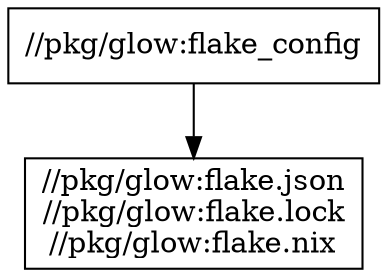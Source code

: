 digraph mygraph {
  node [shape=box];
  "//pkg/glow:flake_config"
  "//pkg/glow:flake_config" -> "//pkg/glow:flake.json\n//pkg/glow:flake.lock\n//pkg/glow:flake.nix"
  "//pkg/glow:flake.json\n//pkg/glow:flake.lock\n//pkg/glow:flake.nix"
}
